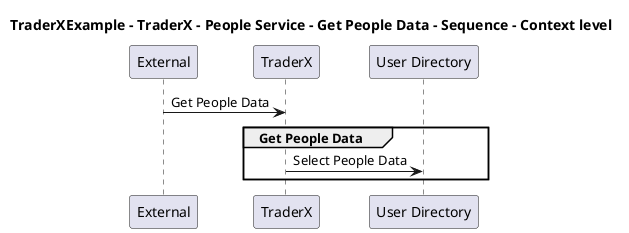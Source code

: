 @startuml

title TraderXExample - TraderX - People Service - Get People Data - Sequence - Context level

participant "External" as C4InterFlow.SoftwareSystems.ExternalSystem
participant "TraderX" as TraderXExample.SoftwareSystems.TraderX
participant "User Directory" as TraderXExample.SoftwareSystems.UserDirectory

C4InterFlow.SoftwareSystems.ExternalSystem -> TraderXExample.SoftwareSystems.TraderX : Get People Data
group Get People Data
TraderXExample.SoftwareSystems.TraderX -> TraderXExample.SoftwareSystems.UserDirectory : Select People Data
end


@enduml
